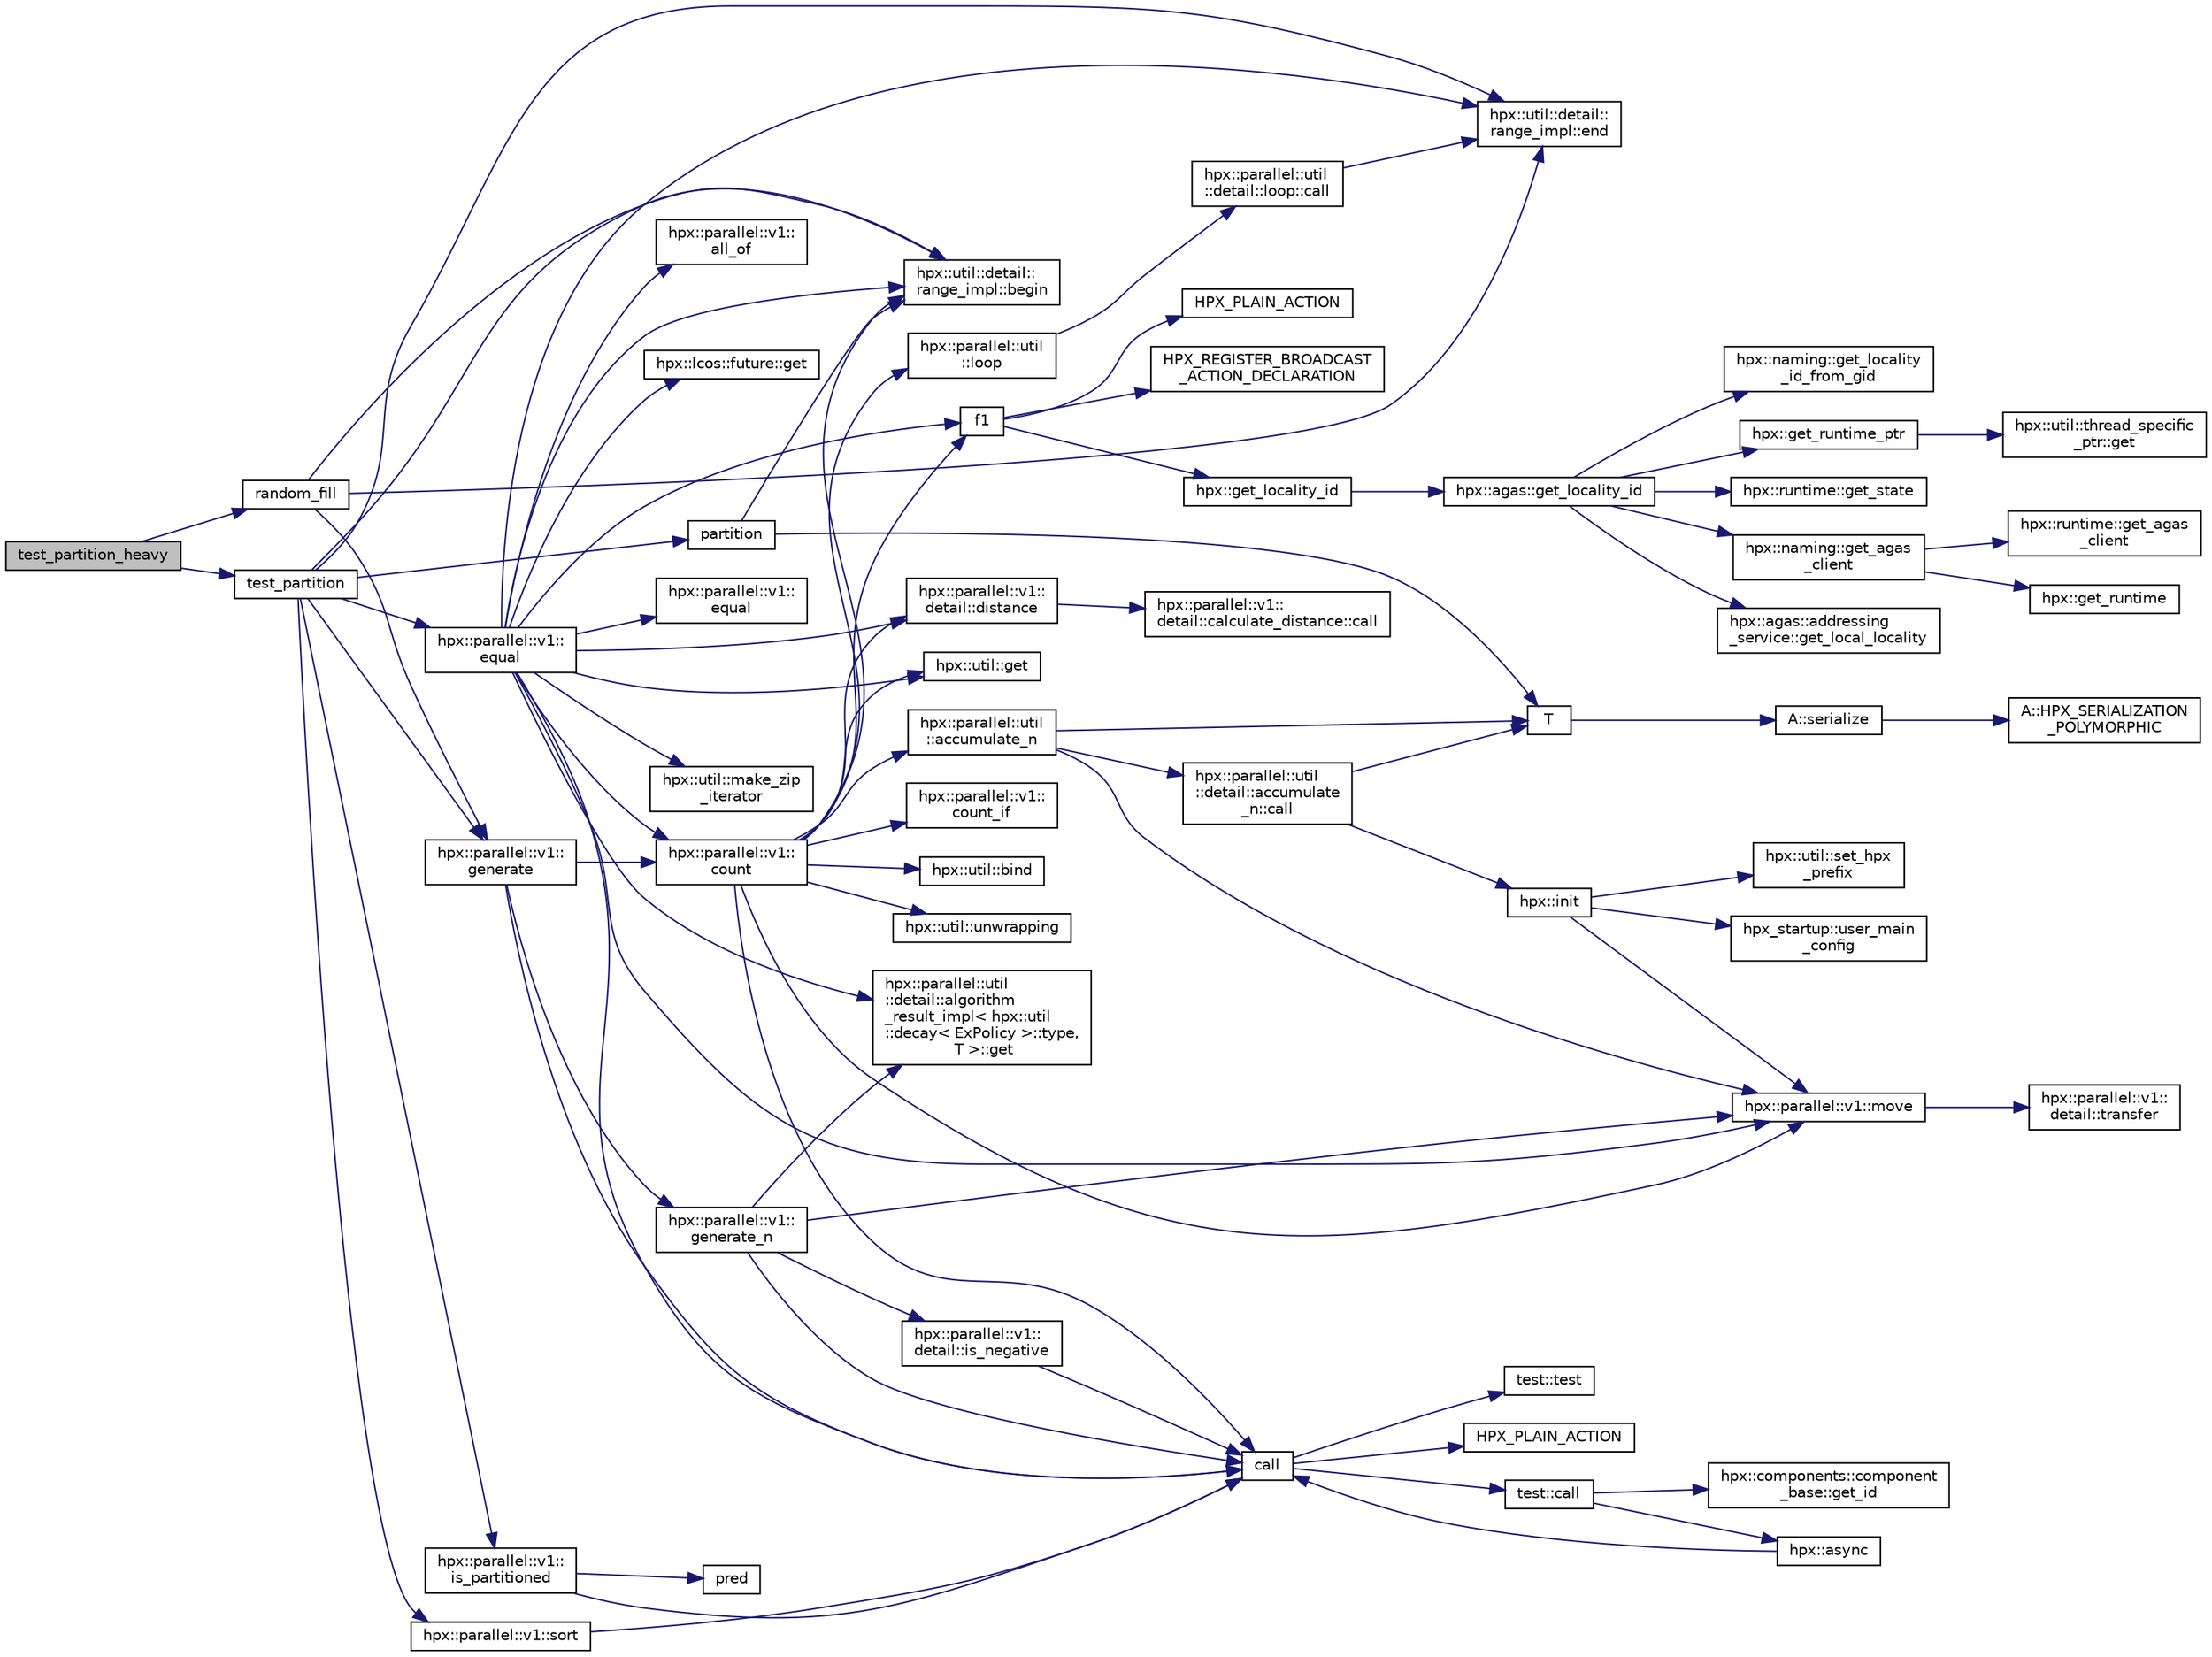 digraph "test_partition_heavy"
{
  edge [fontname="Helvetica",fontsize="10",labelfontname="Helvetica",labelfontsize="10"];
  node [fontname="Helvetica",fontsize="10",shape=record];
  rankdir="LR";
  Node366 [label="test_partition_heavy",height=0.2,width=0.4,color="black", fillcolor="grey75", style="filled", fontcolor="black"];
  Node366 -> Node367 [color="midnightblue",fontsize="10",style="solid",fontname="Helvetica"];
  Node367 [label="test_partition",height=0.2,width=0.4,color="black", fillcolor="white", style="filled",URL="$df/dd8/partition__tests_8hpp.html#a4f40d9e862c5aaa7e64d56fc15f089ce"];
  Node367 -> Node368 [color="midnightblue",fontsize="10",style="solid",fontname="Helvetica"];
  Node368 [label="hpx::parallel::v1::\lgenerate",height=0.2,width=0.4,color="black", fillcolor="white", style="filled",URL="$db/db9/namespacehpx_1_1parallel_1_1v1.html#a1f74f2be2954d6fbd8278df5fedb946a"];
  Node368 -> Node369 [color="midnightblue",fontsize="10",style="solid",fontname="Helvetica"];
  Node369 [label="hpx::parallel::v1::\lgenerate_n",height=0.2,width=0.4,color="black", fillcolor="white", style="filled",URL="$db/db9/namespacehpx_1_1parallel_1_1v1.html#a9fd6a170d9742750007e88805764ec8a"];
  Node369 -> Node370 [color="midnightblue",fontsize="10",style="solid",fontname="Helvetica"];
  Node370 [label="hpx::parallel::v1::\ldetail::is_negative",height=0.2,width=0.4,color="black", fillcolor="white", style="filled",URL="$d2/ddd/namespacehpx_1_1parallel_1_1v1_1_1detail.html#adf2e40fc4b20ad0fd442ee3118a4d527"];
  Node370 -> Node371 [color="midnightblue",fontsize="10",style="solid",fontname="Helvetica"];
  Node371 [label="call",height=0.2,width=0.4,color="black", fillcolor="white", style="filled",URL="$d2/d67/promise__1620_8cpp.html#a58357f0b82bc761e1d0b9091ed563a70"];
  Node371 -> Node372 [color="midnightblue",fontsize="10",style="solid",fontname="Helvetica"];
  Node372 [label="test::test",height=0.2,width=0.4,color="black", fillcolor="white", style="filled",URL="$d8/d89/structtest.html#ab42d5ece712d716b04cb3f686f297a26"];
  Node371 -> Node373 [color="midnightblue",fontsize="10",style="solid",fontname="Helvetica"];
  Node373 [label="HPX_PLAIN_ACTION",height=0.2,width=0.4,color="black", fillcolor="white", style="filled",URL="$d2/d67/promise__1620_8cpp.html#ab96aab827a4b1fcaf66cfe0ba83fef23"];
  Node371 -> Node374 [color="midnightblue",fontsize="10",style="solid",fontname="Helvetica"];
  Node374 [label="test::call",height=0.2,width=0.4,color="black", fillcolor="white", style="filled",URL="$d8/d89/structtest.html#aeb29e7ed6518b9426ccf1344c52620ae"];
  Node374 -> Node375 [color="midnightblue",fontsize="10",style="solid",fontname="Helvetica"];
  Node375 [label="hpx::async",height=0.2,width=0.4,color="black", fillcolor="white", style="filled",URL="$d8/d83/namespacehpx.html#acb7d8e37b73b823956ce144f9a57eaa4"];
  Node375 -> Node371 [color="midnightblue",fontsize="10",style="solid",fontname="Helvetica"];
  Node374 -> Node376 [color="midnightblue",fontsize="10",style="solid",fontname="Helvetica"];
  Node376 [label="hpx::components::component\l_base::get_id",height=0.2,width=0.4,color="black", fillcolor="white", style="filled",URL="$d2/de6/classhpx_1_1components_1_1component__base.html#a4c8fd93514039bdf01c48d66d82b19cd"];
  Node369 -> Node377 [color="midnightblue",fontsize="10",style="solid",fontname="Helvetica"];
  Node377 [label="hpx::parallel::util\l::detail::algorithm\l_result_impl\< hpx::util\l::decay\< ExPolicy \>::type,\l T \>::get",height=0.2,width=0.4,color="black", fillcolor="white", style="filled",URL="$d2/d42/structhpx_1_1parallel_1_1util_1_1detail_1_1algorithm__result__impl.html#ab5b051e8ec74eff5e0e62fd63f5d377e"];
  Node369 -> Node378 [color="midnightblue",fontsize="10",style="solid",fontname="Helvetica"];
  Node378 [label="hpx::parallel::v1::move",height=0.2,width=0.4,color="black", fillcolor="white", style="filled",URL="$db/db9/namespacehpx_1_1parallel_1_1v1.html#aa7c4ede081ce786c9d1eb1adff495cfc"];
  Node378 -> Node379 [color="midnightblue",fontsize="10",style="solid",fontname="Helvetica"];
  Node379 [label="hpx::parallel::v1::\ldetail::transfer",height=0.2,width=0.4,color="black", fillcolor="white", style="filled",URL="$d2/ddd/namespacehpx_1_1parallel_1_1v1_1_1detail.html#ab1b56a05e1885ca7cc7ffa1804dd2f3c"];
  Node369 -> Node371 [color="midnightblue",fontsize="10",style="solid",fontname="Helvetica"];
  Node368 -> Node380 [color="midnightblue",fontsize="10",style="solid",fontname="Helvetica"];
  Node380 [label="hpx::parallel::v1::\lcount",height=0.2,width=0.4,color="black", fillcolor="white", style="filled",URL="$db/db9/namespacehpx_1_1parallel_1_1v1.html#a19d058114a2bd44801aab4176b188e23"];
  Node380 -> Node381 [color="midnightblue",fontsize="10",style="solid",fontname="Helvetica"];
  Node381 [label="hpx::parallel::v1::\lcount_if",height=0.2,width=0.4,color="black", fillcolor="white", style="filled",URL="$db/db9/namespacehpx_1_1parallel_1_1v1.html#ad836ff017ec208c2d6388a9b47b05ce0"];
  Node380 -> Node382 [color="midnightblue",fontsize="10",style="solid",fontname="Helvetica"];
  Node382 [label="f1",height=0.2,width=0.4,color="black", fillcolor="white", style="filled",URL="$d8/d8b/broadcast_8cpp.html#a1751fbd41f2529b84514a9dbd767959a"];
  Node382 -> Node383 [color="midnightblue",fontsize="10",style="solid",fontname="Helvetica"];
  Node383 [label="hpx::get_locality_id",height=0.2,width=0.4,color="black", fillcolor="white", style="filled",URL="$d8/d83/namespacehpx.html#a158d7c54a657bb364c1704033010697b",tooltip="Return the number of the locality this function is being called from. "];
  Node383 -> Node384 [color="midnightblue",fontsize="10",style="solid",fontname="Helvetica"];
  Node384 [label="hpx::agas::get_locality_id",height=0.2,width=0.4,color="black", fillcolor="white", style="filled",URL="$dc/d54/namespacehpx_1_1agas.html#a491cc2ddecdf0f1a9129900caa6a4d3e"];
  Node384 -> Node385 [color="midnightblue",fontsize="10",style="solid",fontname="Helvetica"];
  Node385 [label="hpx::get_runtime_ptr",height=0.2,width=0.4,color="black", fillcolor="white", style="filled",URL="$d8/d83/namespacehpx.html#af29daf2bb3e01b4d6495a1742b6cce64"];
  Node385 -> Node386 [color="midnightblue",fontsize="10",style="solid",fontname="Helvetica"];
  Node386 [label="hpx::util::thread_specific\l_ptr::get",height=0.2,width=0.4,color="black", fillcolor="white", style="filled",URL="$d4/d4c/structhpx_1_1util_1_1thread__specific__ptr.html#a3b27d8520710478aa41d1f74206bdba9"];
  Node384 -> Node387 [color="midnightblue",fontsize="10",style="solid",fontname="Helvetica"];
  Node387 [label="hpx::runtime::get_state",height=0.2,width=0.4,color="black", fillcolor="white", style="filled",URL="$d0/d7b/classhpx_1_1runtime.html#ab405f80e060dac95d624520f38b0524c"];
  Node384 -> Node388 [color="midnightblue",fontsize="10",style="solid",fontname="Helvetica"];
  Node388 [label="hpx::naming::get_agas\l_client",height=0.2,width=0.4,color="black", fillcolor="white", style="filled",URL="$d4/dc9/namespacehpx_1_1naming.html#a0408fffd5d34b620712a801b0ae3b032"];
  Node388 -> Node389 [color="midnightblue",fontsize="10",style="solid",fontname="Helvetica"];
  Node389 [label="hpx::get_runtime",height=0.2,width=0.4,color="black", fillcolor="white", style="filled",URL="$d8/d83/namespacehpx.html#aef902cc6c7dd3b9fbadf34d1e850a070"];
  Node388 -> Node390 [color="midnightblue",fontsize="10",style="solid",fontname="Helvetica"];
  Node390 [label="hpx::runtime::get_agas\l_client",height=0.2,width=0.4,color="black", fillcolor="white", style="filled",URL="$d0/d7b/classhpx_1_1runtime.html#aeb5dddd30d6b9861669af8ad44d1a96a"];
  Node384 -> Node391 [color="midnightblue",fontsize="10",style="solid",fontname="Helvetica"];
  Node391 [label="hpx::agas::addressing\l_service::get_local_locality",height=0.2,width=0.4,color="black", fillcolor="white", style="filled",URL="$db/d58/structhpx_1_1agas_1_1addressing__service.html#ab52c19a37c2a7a006c6c15f90ad0539c"];
  Node384 -> Node392 [color="midnightblue",fontsize="10",style="solid",fontname="Helvetica"];
  Node392 [label="hpx::naming::get_locality\l_id_from_gid",height=0.2,width=0.4,color="black", fillcolor="white", style="filled",URL="$d4/dc9/namespacehpx_1_1naming.html#a7fd43037784560bd04fda9b49e33529f"];
  Node382 -> Node393 [color="midnightblue",fontsize="10",style="solid",fontname="Helvetica"];
  Node393 [label="HPX_PLAIN_ACTION",height=0.2,width=0.4,color="black", fillcolor="white", style="filled",URL="$d8/d8b/broadcast_8cpp.html#a19685a0394ce6a99351f7a679f6eeefc"];
  Node382 -> Node394 [color="midnightblue",fontsize="10",style="solid",fontname="Helvetica"];
  Node394 [label="HPX_REGISTER_BROADCAST\l_ACTION_DECLARATION",height=0.2,width=0.4,color="black", fillcolor="white", style="filled",URL="$d7/d38/addressing__service_8cpp.html#a573d764d9cb34eec46a4bdffcf07875f"];
  Node380 -> Node395 [color="midnightblue",fontsize="10",style="solid",fontname="Helvetica"];
  Node395 [label="hpx::parallel::util\l::loop",height=0.2,width=0.4,color="black", fillcolor="white", style="filled",URL="$df/dc6/namespacehpx_1_1parallel_1_1util.html#a3f434e00f42929aac85debb8c5782213"];
  Node395 -> Node396 [color="midnightblue",fontsize="10",style="solid",fontname="Helvetica"];
  Node396 [label="hpx::parallel::util\l::detail::loop::call",height=0.2,width=0.4,color="black", fillcolor="white", style="filled",URL="$da/d06/structhpx_1_1parallel_1_1util_1_1detail_1_1loop.html#a5c5e8dbda782f09cdb7bc2509e3bf09e"];
  Node396 -> Node397 [color="midnightblue",fontsize="10",style="solid",fontname="Helvetica"];
  Node397 [label="hpx::util::detail::\lrange_impl::end",height=0.2,width=0.4,color="black", fillcolor="white", style="filled",URL="$d4/d4a/namespacehpx_1_1util_1_1detail_1_1range__impl.html#afb2ea48b0902f52ee4d8b764807b4316"];
  Node380 -> Node398 [color="midnightblue",fontsize="10",style="solid",fontname="Helvetica"];
  Node398 [label="hpx::util::bind",height=0.2,width=0.4,color="black", fillcolor="white", style="filled",URL="$df/dad/namespacehpx_1_1util.html#ad844caedf82a0173d6909d910c3e48c6"];
  Node380 -> Node378 [color="midnightblue",fontsize="10",style="solid",fontname="Helvetica"];
  Node380 -> Node399 [color="midnightblue",fontsize="10",style="solid",fontname="Helvetica"];
  Node399 [label="hpx::util::get",height=0.2,width=0.4,color="black", fillcolor="white", style="filled",URL="$df/dad/namespacehpx_1_1util.html#a5cbd3c41f03f4d4acaedaa4777e3cc02"];
  Node380 -> Node371 [color="midnightblue",fontsize="10",style="solid",fontname="Helvetica"];
  Node380 -> Node400 [color="midnightblue",fontsize="10",style="solid",fontname="Helvetica"];
  Node400 [label="hpx::parallel::v1::\ldetail::distance",height=0.2,width=0.4,color="black", fillcolor="white", style="filled",URL="$d2/ddd/namespacehpx_1_1parallel_1_1v1_1_1detail.html#a6bea3c6a5f470cad11f27ee6bab4a33f"];
  Node400 -> Node401 [color="midnightblue",fontsize="10",style="solid",fontname="Helvetica"];
  Node401 [label="hpx::parallel::v1::\ldetail::calculate_distance::call",height=0.2,width=0.4,color="black", fillcolor="white", style="filled",URL="$db/dfa/structhpx_1_1parallel_1_1v1_1_1detail_1_1calculate__distance.html#a950a6627830a7d019ac0e734b0a447bf"];
  Node380 -> Node402 [color="midnightblue",fontsize="10",style="solid",fontname="Helvetica"];
  Node402 [label="hpx::util::unwrapping",height=0.2,width=0.4,color="black", fillcolor="white", style="filled",URL="$df/dad/namespacehpx_1_1util.html#a7529d9ac687684c33403cdd1f9cef8e4"];
  Node380 -> Node403 [color="midnightblue",fontsize="10",style="solid",fontname="Helvetica"];
  Node403 [label="hpx::parallel::util\l::accumulate_n",height=0.2,width=0.4,color="black", fillcolor="white", style="filled",URL="$df/dc6/namespacehpx_1_1parallel_1_1util.html#af19f9a2722f97c2247ea5d0dbb5e2d25"];
  Node403 -> Node404 [color="midnightblue",fontsize="10",style="solid",fontname="Helvetica"];
  Node404 [label="hpx::parallel::util\l::detail::accumulate\l_n::call",height=0.2,width=0.4,color="black", fillcolor="white", style="filled",URL="$d8/d3b/structhpx_1_1parallel_1_1util_1_1detail_1_1accumulate__n.html#a765aceb8ab313fc92f7c4aaf70ccca8f"];
  Node404 -> Node405 [color="midnightblue",fontsize="10",style="solid",fontname="Helvetica"];
  Node405 [label="hpx::init",height=0.2,width=0.4,color="black", fillcolor="white", style="filled",URL="$d8/d83/namespacehpx.html#a3c694ea960b47c56b33351ba16e3d76b",tooltip="Main entry point for launching the HPX runtime system. "];
  Node405 -> Node406 [color="midnightblue",fontsize="10",style="solid",fontname="Helvetica"];
  Node406 [label="hpx::util::set_hpx\l_prefix",height=0.2,width=0.4,color="black", fillcolor="white", style="filled",URL="$df/dad/namespacehpx_1_1util.html#ae40a23c1ba0a48d9304dcf717a95793e"];
  Node405 -> Node407 [color="midnightblue",fontsize="10",style="solid",fontname="Helvetica"];
  Node407 [label="hpx_startup::user_main\l_config",height=0.2,width=0.4,color="black", fillcolor="white", style="filled",URL="$d3/dd2/namespacehpx__startup.html#aaac571d88bd3912a4225a23eb3261637"];
  Node405 -> Node378 [color="midnightblue",fontsize="10",style="solid",fontname="Helvetica"];
  Node404 -> Node408 [color="midnightblue",fontsize="10",style="solid",fontname="Helvetica"];
  Node408 [label="T",height=0.2,width=0.4,color="black", fillcolor="white", style="filled",URL="$db/d33/polymorphic__semiintrusive__template_8cpp.html#ad187658f9cb91c1312b39ae7e896f1ea"];
  Node408 -> Node409 [color="midnightblue",fontsize="10",style="solid",fontname="Helvetica"];
  Node409 [label="A::serialize",height=0.2,width=0.4,color="black", fillcolor="white", style="filled",URL="$d7/da0/struct_a.html#a5f5c287cf471e274ed9dda0da1592212"];
  Node409 -> Node410 [color="midnightblue",fontsize="10",style="solid",fontname="Helvetica"];
  Node410 [label="A::HPX_SERIALIZATION\l_POLYMORPHIC",height=0.2,width=0.4,color="black", fillcolor="white", style="filled",URL="$d7/da0/struct_a.html#ada978cc156cebbafddb1f3aa4c01918c"];
  Node403 -> Node378 [color="midnightblue",fontsize="10",style="solid",fontname="Helvetica"];
  Node403 -> Node408 [color="midnightblue",fontsize="10",style="solid",fontname="Helvetica"];
  Node380 -> Node411 [color="midnightblue",fontsize="10",style="solid",fontname="Helvetica"];
  Node411 [label="hpx::util::detail::\lrange_impl::begin",height=0.2,width=0.4,color="black", fillcolor="white", style="filled",URL="$d4/d4a/namespacehpx_1_1util_1_1detail_1_1range__impl.html#a31e165df2b865cdd961f35ce938db41a"];
  Node368 -> Node371 [color="midnightblue",fontsize="10",style="solid",fontname="Helvetica"];
  Node367 -> Node411 [color="midnightblue",fontsize="10",style="solid",fontname="Helvetica"];
  Node367 -> Node397 [color="midnightblue",fontsize="10",style="solid",fontname="Helvetica"];
  Node367 -> Node412 [color="midnightblue",fontsize="10",style="solid",fontname="Helvetica"];
  Node412 [label="partition",height=0.2,width=0.4,color="black", fillcolor="white", style="filled",URL="$d3/d1e/quicksort_8cpp.html#a036bce8f1d8715bef11fc9c9fe2854da"];
  Node412 -> Node408 [color="midnightblue",fontsize="10",style="solid",fontname="Helvetica"];
  Node412 -> Node411 [color="midnightblue",fontsize="10",style="solid",fontname="Helvetica"];
  Node367 -> Node413 [color="midnightblue",fontsize="10",style="solid",fontname="Helvetica"];
  Node413 [label="hpx::parallel::v1::\lis_partitioned",height=0.2,width=0.4,color="black", fillcolor="white", style="filled",URL="$db/db9/namespacehpx_1_1parallel_1_1v1.html#ad7462a990ff3755c73bf5cfa130cd70a"];
  Node413 -> Node371 [color="midnightblue",fontsize="10",style="solid",fontname="Helvetica"];
  Node413 -> Node414 [color="midnightblue",fontsize="10",style="solid",fontname="Helvetica"];
  Node414 [label="pred",height=0.2,width=0.4,color="black", fillcolor="white", style="filled",URL="$dc/d8b/cxx11__std__thread_8cpp.html#a31ff3168522b47b050989c5e07dd8408"];
  Node367 -> Node415 [color="midnightblue",fontsize="10",style="solid",fontname="Helvetica"];
  Node415 [label="hpx::parallel::v1::sort",height=0.2,width=0.4,color="black", fillcolor="white", style="filled",URL="$db/db9/namespacehpx_1_1parallel_1_1v1.html#ae1153bd13c544f90055c5ca181145297"];
  Node415 -> Node371 [color="midnightblue",fontsize="10",style="solid",fontname="Helvetica"];
  Node367 -> Node416 [color="midnightblue",fontsize="10",style="solid",fontname="Helvetica"];
  Node416 [label="hpx::parallel::v1::\lequal",height=0.2,width=0.4,color="black", fillcolor="white", style="filled",URL="$db/db9/namespacehpx_1_1parallel_1_1v1.html#a0c7fdfade58cb9d4dda65892a877aa58"];
  Node416 -> Node417 [color="midnightblue",fontsize="10",style="solid",fontname="Helvetica"];
  Node417 [label="hpx::parallel::v1::\lequal",height=0.2,width=0.4,color="black", fillcolor="white", style="filled",URL="$db/db9/namespacehpx_1_1parallel_1_1v1.html#aae6a4bb3c2e497c3bf1425763047b39d"];
  Node416 -> Node377 [color="midnightblue",fontsize="10",style="solid",fontname="Helvetica"];
  Node416 -> Node380 [color="midnightblue",fontsize="10",style="solid",fontname="Helvetica"];
  Node416 -> Node400 [color="midnightblue",fontsize="10",style="solid",fontname="Helvetica"];
  Node416 -> Node382 [color="midnightblue",fontsize="10",style="solid",fontname="Helvetica"];
  Node416 -> Node399 [color="midnightblue",fontsize="10",style="solid",fontname="Helvetica"];
  Node416 -> Node371 [color="midnightblue",fontsize="10",style="solid",fontname="Helvetica"];
  Node416 -> Node418 [color="midnightblue",fontsize="10",style="solid",fontname="Helvetica"];
  Node418 [label="hpx::util::make_zip\l_iterator",height=0.2,width=0.4,color="black", fillcolor="white", style="filled",URL="$df/dad/namespacehpx_1_1util.html#a2f68369b316e5699be2c81c04e3ee209"];
  Node416 -> Node378 [color="midnightblue",fontsize="10",style="solid",fontname="Helvetica"];
  Node416 -> Node419 [color="midnightblue",fontsize="10",style="solid",fontname="Helvetica"];
  Node419 [label="hpx::parallel::v1::\lall_of",height=0.2,width=0.4,color="black", fillcolor="white", style="filled",URL="$db/db9/namespacehpx_1_1parallel_1_1v1.html#ae249c03ff2e6e0003c2ac15c1ec13087"];
  Node416 -> Node411 [color="midnightblue",fontsize="10",style="solid",fontname="Helvetica"];
  Node416 -> Node397 [color="midnightblue",fontsize="10",style="solid",fontname="Helvetica"];
  Node416 -> Node420 [color="midnightblue",fontsize="10",style="solid",fontname="Helvetica"];
  Node420 [label="hpx::lcos::future::get",height=0.2,width=0.4,color="black", fillcolor="white", style="filled",URL="$d0/d33/classhpx_1_1lcos_1_1future.html#a8c28269486d5620ac48af349f17bb41c"];
  Node366 -> Node421 [color="midnightblue",fontsize="10",style="solid",fontname="Helvetica"];
  Node421 [label="random_fill",height=0.2,width=0.4,color="black", fillcolor="white", style="filled",URL="$dd/d52/safe__object_8cpp.html#af11000111cdbb07ee1790cab60009256"];
  Node421 -> Node368 [color="midnightblue",fontsize="10",style="solid",fontname="Helvetica"];
  Node421 -> Node411 [color="midnightblue",fontsize="10",style="solid",fontname="Helvetica"];
  Node421 -> Node397 [color="midnightblue",fontsize="10",style="solid",fontname="Helvetica"];
}

